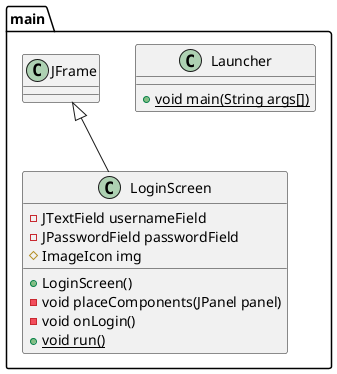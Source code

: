 @startuml
package main{
     class Launcher {
        + {static} void main(String args[])
     }

     class LoginScreen extends JFrame {
        - JTextField usernameField
        - JPasswordField passwordField
        # ImageIcon img

        + LoginScreen()
        - void placeComponents(JPanel panel)
        - void onLogin()
        + {static} void run()
     }
}



@enduml